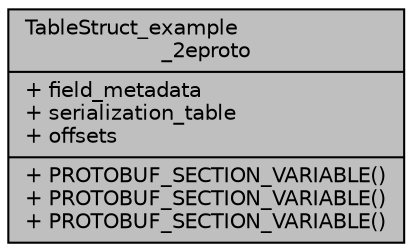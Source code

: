 digraph "TableStruct_example_2eproto"
{
 // LATEX_PDF_SIZE
  edge [fontname="Helvetica",fontsize="10",labelfontname="Helvetica",labelfontsize="10"];
  node [fontname="Helvetica",fontsize="10",shape=record];
  Node1 [label="{TableStruct_example\l_2eproto\n|+ field_metadata\l+ serialization_table\l+ offsets\l|+ PROTOBUF_SECTION_VARIABLE()\l+ PROTOBUF_SECTION_VARIABLE()\l+ PROTOBUF_SECTION_VARIABLE()\l}",height=0.2,width=0.4,color="black", fillcolor="grey75", style="filled", fontcolor="black",tooltip=" "];
}
